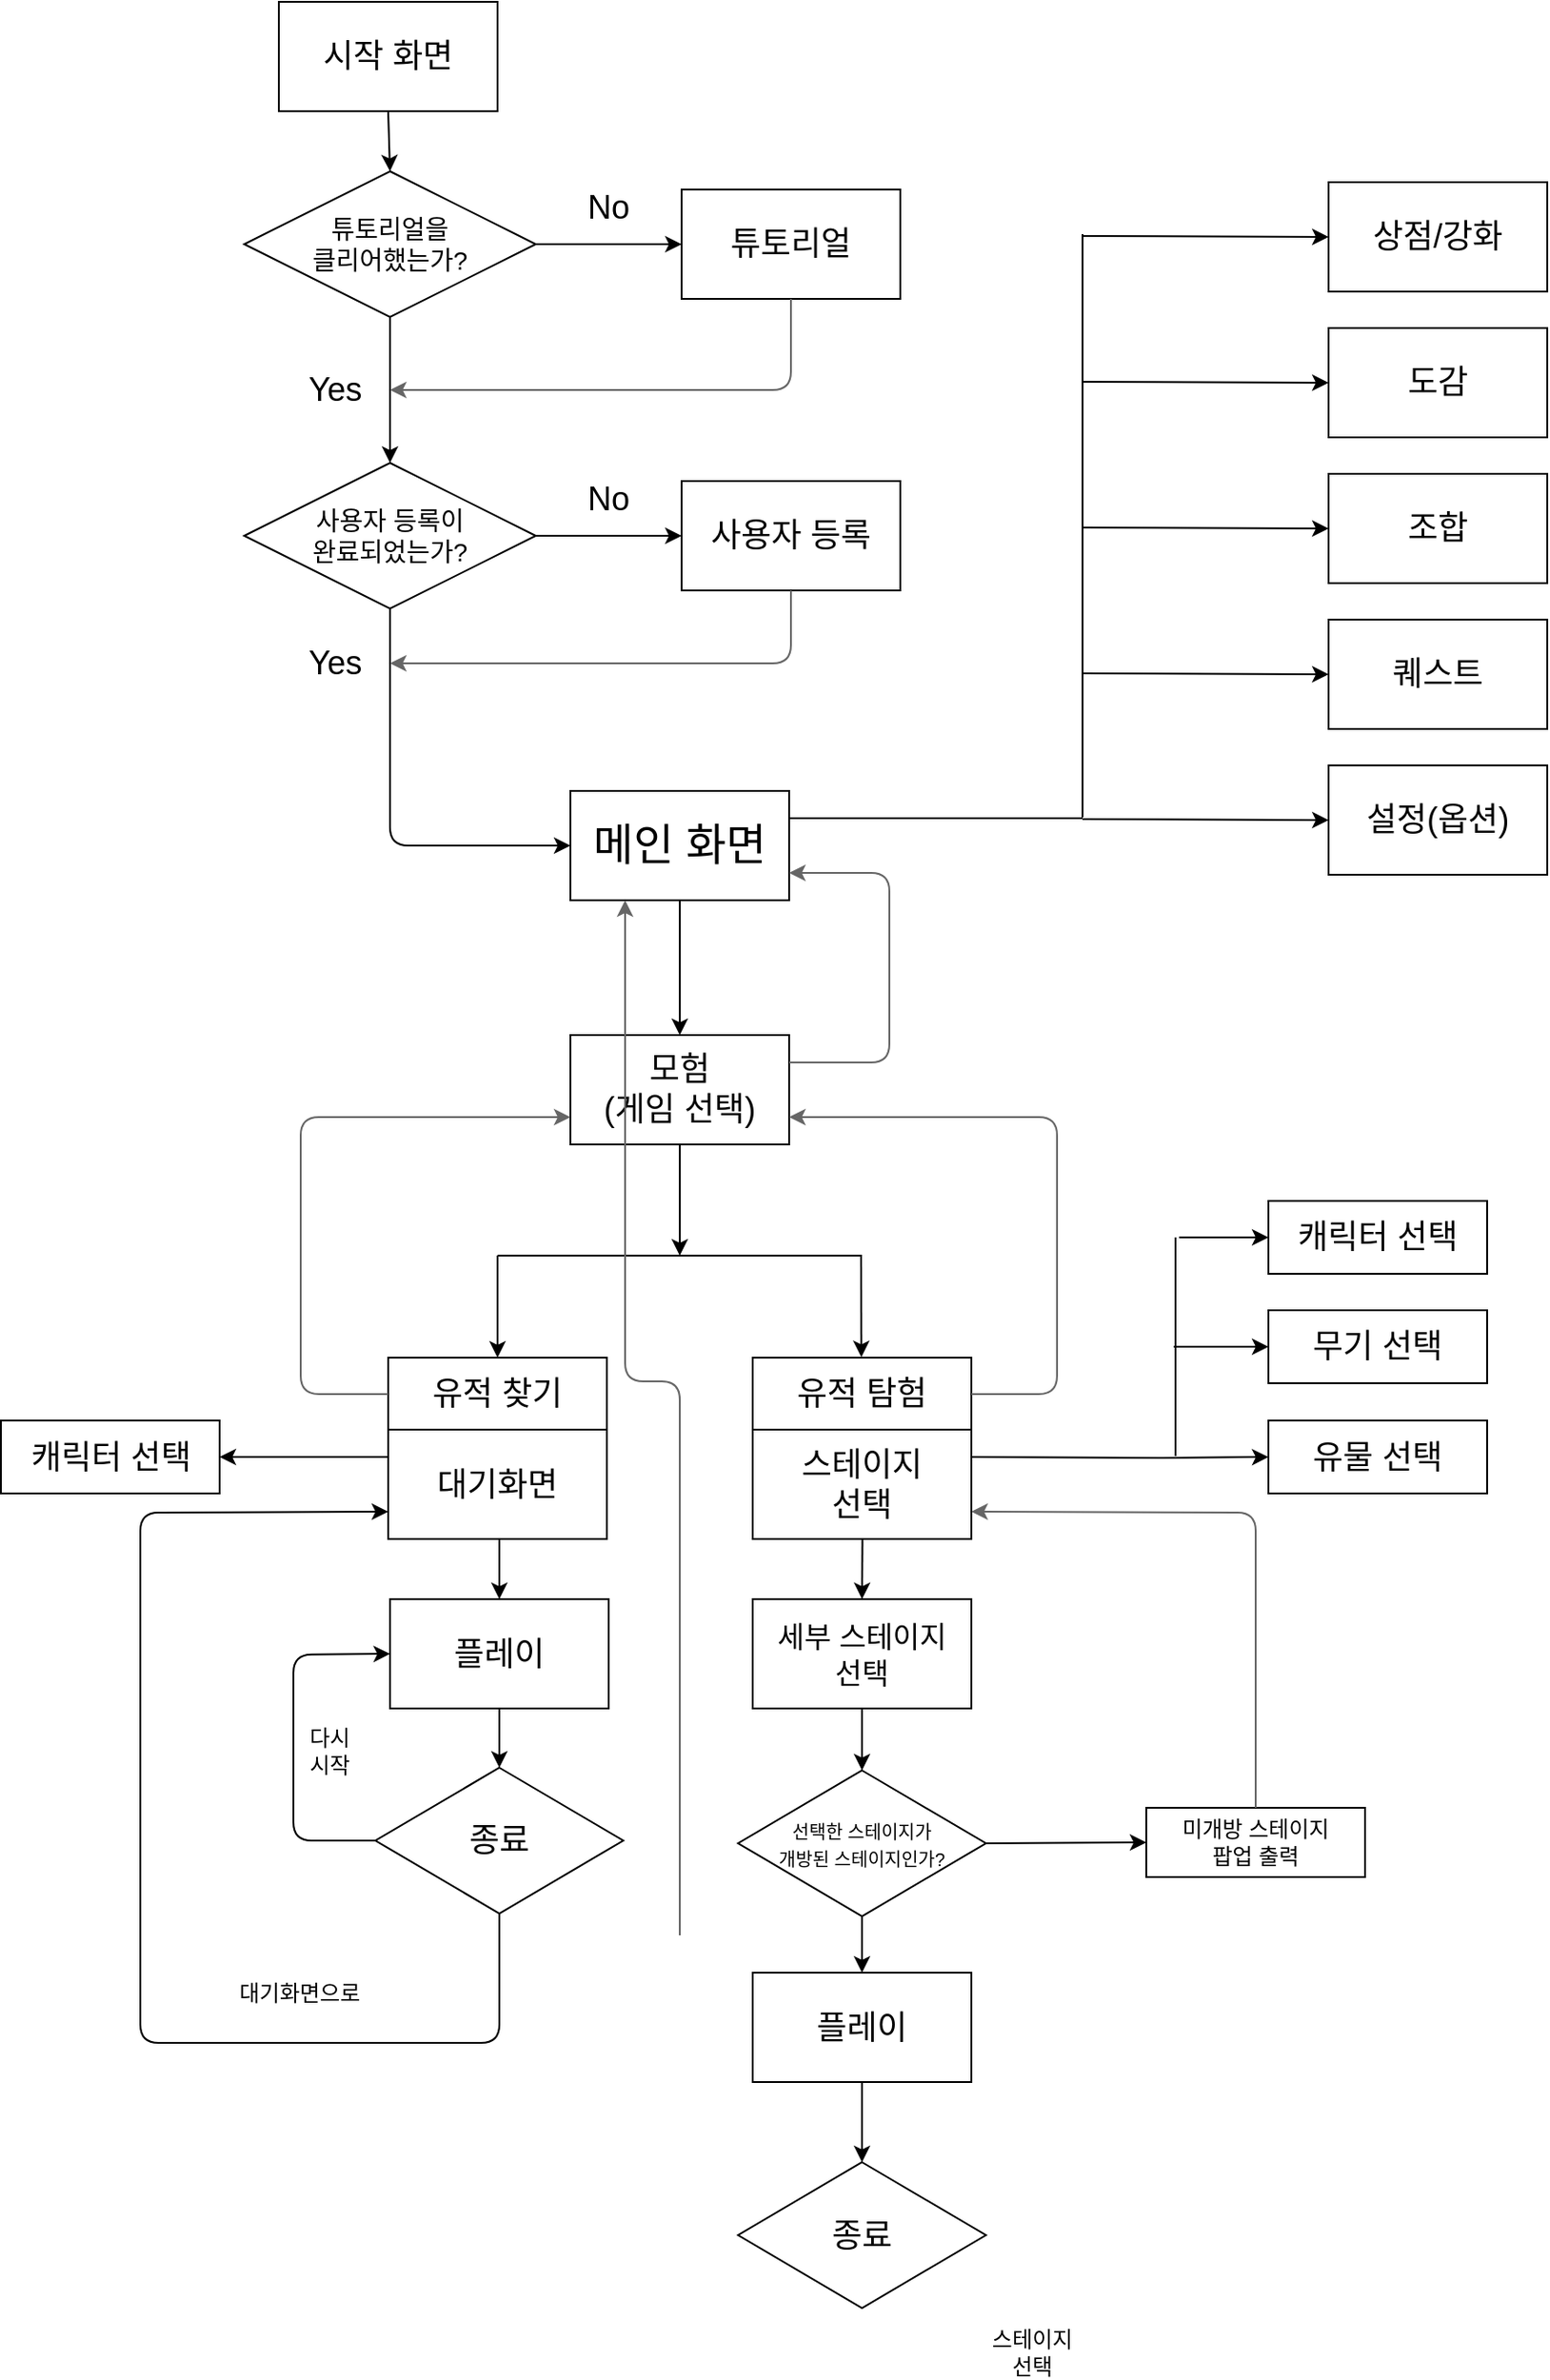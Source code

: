 <mxfile version="10.6.3" type="github"><diagram name="Page-1" id="edf60f1a-56cd-e834-aa8a-f176f3a09ee4"><mxGraphModel dx="1165" dy="750" grid="0" gridSize="10" guides="1" tooltips="1" connect="1" arrows="1" fold="1" page="1" pageScale="1" pageWidth="1200" pageHeight="1500" background="#ffffff" math="0" shadow="0"><root><mxCell id="0"/><mxCell id="1" parent="0"/><mxCell id="Gc9QhGea8NeeS_bH-8tl-3" value="&lt;font style=&quot;font-size: 18px&quot;&gt;모험&lt;br&gt;(게임 선택)&lt;br&gt;&lt;/font&gt;" style="rounded=0;whiteSpace=wrap;html=1;" vertex="1" parent="1"><mxGeometry x="460" y="607" width="120" height="60" as="geometry"/></mxCell><mxCell id="-a4ElGShlZKuBSlE3AAH-1" value="&lt;font style=&quot;font-size: 18px&quot;&gt;시작 화면&lt;/font&gt;" style="rounded=0;whiteSpace=wrap;html=1;" parent="1" vertex="1"><mxGeometry x="300" y="40" width="120" height="60" as="geometry"/></mxCell><mxCell id="-a4ElGShlZKuBSlE3AAH-5" value="" style="edgeStyle=orthogonalEdgeStyle;rounded=0;orthogonalLoop=1;jettySize=auto;html=1;" parent="1" source="-a4ElGShlZKuBSlE3AAH-2" edge="1"><mxGeometry relative="1" as="geometry"><mxPoint x="361" y="293" as="targetPoint"/><Array as="points"><mxPoint x="361" y="263"/><mxPoint x="361" y="263"/></Array></mxGeometry></mxCell><mxCell id="-a4ElGShlZKuBSlE3AAH-7" value="" style="edgeStyle=orthogonalEdgeStyle;rounded=0;orthogonalLoop=1;jettySize=auto;html=1;" parent="1" source="-a4ElGShlZKuBSlE3AAH-2" edge="1"><mxGeometry relative="1" as="geometry"><mxPoint x="521" y="173" as="targetPoint"/></mxGeometry></mxCell><mxCell id="-a4ElGShlZKuBSlE3AAH-2" value="&lt;font&gt;&lt;font style=&quot;font-size: 14px&quot;&gt;튜토리얼을&lt;br&gt;클리어했는가?&lt;/font&gt;&lt;br&gt;&lt;/font&gt;" style="rhombus;whiteSpace=wrap;html=1;" parent="1" vertex="1"><mxGeometry x="281" y="133" width="160" height="80" as="geometry"/></mxCell><mxCell id="-a4ElGShlZKuBSlE3AAH-3" value="" style="endArrow=classic;html=1;exitX=0.5;exitY=1;exitDx=0;exitDy=0;entryX=0.5;entryY=0;entryDx=0;entryDy=0;" parent="1" source="-a4ElGShlZKuBSlE3AAH-1" target="-a4ElGShlZKuBSlE3AAH-2" edge="1"><mxGeometry width="50" height="50" relative="1" as="geometry"><mxPoint x="281" y="320" as="sourcePoint"/><mxPoint x="361" y="160" as="targetPoint"/></mxGeometry></mxCell><mxCell id="-a4ElGShlZKuBSlE3AAH-8" value="&lt;font style=&quot;font-size: 18px&quot;&gt;Yes&lt;/font&gt;" style="text;html=1;strokeColor=none;fillColor=none;align=center;verticalAlign=middle;whiteSpace=wrap;rounded=0;" parent="1" vertex="1"><mxGeometry x="311" y="243" width="40" height="20" as="geometry"/></mxCell><mxCell id="-a4ElGShlZKuBSlE3AAH-11" value="&lt;font style=&quot;font-size: 18px&quot;&gt;No&lt;/font&gt;" style="text;html=1;strokeColor=none;fillColor=none;align=center;verticalAlign=middle;whiteSpace=wrap;rounded=0;" parent="1" vertex="1"><mxGeometry x="461" y="143" width="40" height="20" as="geometry"/></mxCell><mxCell id="-a4ElGShlZKuBSlE3AAH-12" value="&lt;font style=&quot;font-size: 18px&quot;&gt;튜토리얼&lt;/font&gt;" style="rounded=0;whiteSpace=wrap;html=1;" parent="1" vertex="1"><mxGeometry x="521" y="143" width="120" height="60" as="geometry"/></mxCell><mxCell id="-a4ElGShlZKuBSlE3AAH-13" value="&lt;font style=&quot;font-size: 18px&quot;&gt;사용자 등록&lt;/font&gt;" style="rounded=0;whiteSpace=wrap;html=1;" parent="1" vertex="1"><mxGeometry x="521" y="303" width="120" height="60" as="geometry"/></mxCell><mxCell id="-a4ElGShlZKuBSlE3AAH-15" value="" style="endArrow=classic;html=1;exitX=0.5;exitY=1;exitDx=0;exitDy=0;fillColor=#f5f5f5;strokeColor=#666666;" parent="1" source="-a4ElGShlZKuBSlE3AAH-12" edge="1"><mxGeometry width="50" height="50" relative="1" as="geometry"><mxPoint x="281" y="423" as="sourcePoint"/><mxPoint x="361" y="253" as="targetPoint"/><Array as="points"><mxPoint x="581" y="253"/></Array></mxGeometry></mxCell><mxCell id="-a4ElGShlZKuBSlE3AAH-16" value="&lt;font&gt;&lt;font style=&quot;font-size: 14px&quot;&gt;사용자 등록이&lt;br&gt;완료되었는가?&lt;/font&gt;&lt;br&gt;&lt;/font&gt;" style="rhombus;whiteSpace=wrap;html=1;" parent="1" vertex="1"><mxGeometry x="281" y="293" width="160" height="80" as="geometry"/></mxCell><mxCell id="-a4ElGShlZKuBSlE3AAH-18" value="&lt;font style=&quot;font-size: 24px&quot;&gt;메인 화면&lt;/font&gt;" style="rounded=0;whiteSpace=wrap;html=1;" parent="1" vertex="1"><mxGeometry x="460" y="473" width="120" height="60" as="geometry"/></mxCell><mxCell id="-a4ElGShlZKuBSlE3AAH-19" value="" style="endArrow=classic;html=1;entryX=0;entryY=0.5;entryDx=0;entryDy=0;exitX=0.5;exitY=1;exitDx=0;exitDy=0;" parent="1" source="-a4ElGShlZKuBSlE3AAH-16" target="-a4ElGShlZKuBSlE3AAH-18" edge="1"><mxGeometry width="50" height="50" relative="1" as="geometry"><mxPoint x="281" y="573" as="sourcePoint"/><mxPoint x="331" y="523" as="targetPoint"/><Array as="points"><mxPoint x="361" y="503"/></Array></mxGeometry></mxCell><mxCell id="-a4ElGShlZKuBSlE3AAH-20" value="" style="edgeStyle=orthogonalEdgeStyle;rounded=0;orthogonalLoop=1;jettySize=auto;html=1;" parent="1" edge="1"><mxGeometry relative="1" as="geometry"><mxPoint x="441" y="333" as="sourcePoint"/><mxPoint x="521" y="333" as="targetPoint"/></mxGeometry></mxCell><mxCell id="-a4ElGShlZKuBSlE3AAH-21" value="&lt;font style=&quot;font-size: 18px&quot;&gt;Yes&lt;/font&gt;" style="text;html=1;strokeColor=none;fillColor=none;align=center;verticalAlign=middle;whiteSpace=wrap;rounded=0;" parent="1" vertex="1"><mxGeometry x="311" y="393" width="40" height="20" as="geometry"/></mxCell><mxCell id="-a4ElGShlZKuBSlE3AAH-22" value="&lt;font style=&quot;font-size: 18px&quot;&gt;No&lt;/font&gt;" style="text;html=1;strokeColor=none;fillColor=none;align=center;verticalAlign=middle;whiteSpace=wrap;rounded=0;" parent="1" vertex="1"><mxGeometry x="461" y="303" width="40" height="20" as="geometry"/></mxCell><mxCell id="-a4ElGShlZKuBSlE3AAH-24" value="" style="endArrow=classic;html=1;exitX=0.5;exitY=1;exitDx=0;exitDy=0;fillColor=#f5f5f5;strokeColor=#666666;" parent="1" source="-a4ElGShlZKuBSlE3AAH-13" edge="1"><mxGeometry width="50" height="50" relative="1" as="geometry"><mxPoint x="591" y="368" as="sourcePoint"/><mxPoint x="361" y="403" as="targetPoint"/><Array as="points"><mxPoint x="581" y="403"/></Array></mxGeometry></mxCell><mxCell id="-a4ElGShlZKuBSlE3AAH-25" value="" style="endArrow=none;html=1;" parent="1" edge="1"><mxGeometry width="50" height="50" relative="1" as="geometry"><mxPoint x="741" y="488" as="sourcePoint"/><mxPoint x="580" y="488" as="targetPoint"/></mxGeometry></mxCell><mxCell id="-a4ElGShlZKuBSlE3AAH-26" value="" style="endArrow=none;html=1;" parent="1" edge="1"><mxGeometry width="50" height="50" relative="1" as="geometry"><mxPoint x="741" y="487.5" as="sourcePoint"/><mxPoint x="741" y="167.5" as="targetPoint"/></mxGeometry></mxCell><mxCell id="-a4ElGShlZKuBSlE3AAH-27" value="" style="endArrow=classic;html=1;entryX=0;entryY=0.5;entryDx=0;entryDy=0;" parent="1" target="-a4ElGShlZKuBSlE3AAH-28" edge="1"><mxGeometry width="50" height="50" relative="1" as="geometry"><mxPoint x="741" y="168.5" as="sourcePoint"/><mxPoint x="791" y="128.5" as="targetPoint"/></mxGeometry></mxCell><mxCell id="-a4ElGShlZKuBSlE3AAH-28" value="&lt;font style=&quot;font-size: 18px&quot;&gt;상점/강화&lt;/font&gt;" style="rounded=0;whiteSpace=wrap;html=1;" parent="1" vertex="1"><mxGeometry x="876.0" y="139" width="120" height="60" as="geometry"/></mxCell><mxCell id="-a4ElGShlZKuBSlE3AAH-33" value="" style="endArrow=classic;html=1;entryX=0;entryY=0.5;entryDx=0;entryDy=0;" parent="1" target="-a4ElGShlZKuBSlE3AAH-34" edge="1"><mxGeometry width="50" height="50" relative="1" as="geometry"><mxPoint x="741.0" y="248.5" as="sourcePoint"/><mxPoint x="791" y="208.5" as="targetPoint"/></mxGeometry></mxCell><mxCell id="-a4ElGShlZKuBSlE3AAH-34" value="&lt;font style=&quot;font-size: 18px&quot;&gt;도감&lt;/font&gt;" style="rounded=0;whiteSpace=wrap;html=1;" parent="1" vertex="1"><mxGeometry x="876.0" y="219" width="120" height="60" as="geometry"/></mxCell><mxCell id="-a4ElGShlZKuBSlE3AAH-35" value="" style="endArrow=classic;html=1;entryX=0;entryY=0.5;entryDx=0;entryDy=0;" parent="1" target="-a4ElGShlZKuBSlE3AAH-36" edge="1"><mxGeometry width="50" height="50" relative="1" as="geometry"><mxPoint x="741.0" y="328.5" as="sourcePoint"/><mxPoint x="791" y="288.5" as="targetPoint"/></mxGeometry></mxCell><mxCell id="-a4ElGShlZKuBSlE3AAH-36" value="&lt;font style=&quot;font-size: 18px&quot;&gt;조합&lt;/font&gt;" style="rounded=0;whiteSpace=wrap;html=1;" parent="1" vertex="1"><mxGeometry x="876.0" y="299" width="120" height="60" as="geometry"/></mxCell><mxCell id="-a4ElGShlZKuBSlE3AAH-39" value="" style="endArrow=classic;html=1;entryX=0;entryY=0.5;entryDx=0;entryDy=0;" parent="1" target="-a4ElGShlZKuBSlE3AAH-40" edge="1"><mxGeometry width="50" height="50" relative="1" as="geometry"><mxPoint x="741.0" y="408.5" as="sourcePoint"/><mxPoint x="791" y="368.5" as="targetPoint"/></mxGeometry></mxCell><mxCell id="-a4ElGShlZKuBSlE3AAH-40" value="&lt;font style=&quot;font-size: 18px&quot;&gt;퀘스트&lt;/font&gt;" style="rounded=0;whiteSpace=wrap;html=1;" parent="1" vertex="1"><mxGeometry x="876.0" y="379" width="120" height="60" as="geometry"/></mxCell><mxCell id="-a4ElGShlZKuBSlE3AAH-43" value="" style="endArrow=classic;html=1;entryX=0;entryY=0.5;entryDx=0;entryDy=0;" parent="1" target="-a4ElGShlZKuBSlE3AAH-44" edge="1"><mxGeometry width="50" height="50" relative="1" as="geometry"><mxPoint x="741.0" y="488.5" as="sourcePoint"/><mxPoint x="791" y="448.5" as="targetPoint"/></mxGeometry></mxCell><mxCell id="-a4ElGShlZKuBSlE3AAH-44" value="&lt;font style=&quot;font-size: 18px&quot;&gt;설정(옵션)&lt;/font&gt;" style="rounded=0;whiteSpace=wrap;html=1;" parent="1" vertex="1"><mxGeometry x="876.0" y="459" width="120" height="60" as="geometry"/></mxCell><mxCell id="-a4ElGShlZKuBSlE3AAH-46" value="" style="endArrow=none;html=1;" parent="1" edge="1"><mxGeometry width="50" height="50" relative="1" as="geometry"><mxPoint x="420" y="728" as="sourcePoint"/><mxPoint x="620" y="728" as="targetPoint"/></mxGeometry></mxCell><mxCell id="-a4ElGShlZKuBSlE3AAH-49" value="&lt;font style=&quot;font-size: 18px&quot;&gt;유적 찾기&lt;/font&gt;" style="rounded=0;whiteSpace=wrap;html=1;" parent="1" vertex="1"><mxGeometry x="360" y="784" width="120" height="40" as="geometry"/></mxCell><mxCell id="-a4ElGShlZKuBSlE3AAH-50" value="&lt;font style=&quot;font-size: 18px&quot;&gt;유적 탐험&lt;/font&gt;" style="rounded=0;whiteSpace=wrap;html=1;" parent="1" vertex="1"><mxGeometry x="560" y="784" width="120" height="40" as="geometry"/></mxCell><mxCell id="-a4ElGShlZKuBSlE3AAH-51" value="&lt;font style=&quot;font-size: 18px&quot;&gt;스테이지&lt;br&gt;선택&lt;/font&gt;&lt;br&gt;" style="rounded=0;whiteSpace=wrap;html=1;" parent="1" vertex="1"><mxGeometry x="560" y="823.5" width="120" height="60" as="geometry"/></mxCell><mxCell id="-a4ElGShlZKuBSlE3AAH-52" value="" style="endArrow=classic;html=1;entryX=0.5;entryY=0;entryDx=0;entryDy=0;" parent="1" target="-a4ElGShlZKuBSlE3AAH-49" edge="1"><mxGeometry width="50" height="50" relative="1" as="geometry"><mxPoint x="420" y="728" as="sourcePoint"/><mxPoint x="331" y="945" as="targetPoint"/><Array as="points"><mxPoint x="420" y="728"/></Array></mxGeometry></mxCell><mxCell id="-a4ElGShlZKuBSlE3AAH-53" value="" style="endArrow=classic;html=1;entryX=0.5;entryY=0;entryDx=0;entryDy=0;" parent="1" edge="1"><mxGeometry width="50" height="50" relative="1" as="geometry"><mxPoint x="619.5" y="728" as="sourcePoint"/><mxPoint x="619.643" y="783.714" as="targetPoint"/><Array as="points"><mxPoint x="619.5" y="728"/></Array></mxGeometry></mxCell><mxCell id="-a4ElGShlZKuBSlE3AAH-55" value="&lt;font style=&quot;font-size: 18px&quot;&gt;대기화면&lt;/font&gt;" style="rounded=0;whiteSpace=wrap;html=1;" parent="1" vertex="1"><mxGeometry x="360" y="823.5" width="120" height="60" as="geometry"/></mxCell><mxCell id="-a4ElGShlZKuBSlE3AAH-59" value="&lt;font style=&quot;font-size: 18px&quot;&gt;플레이&lt;br&gt;&lt;/font&gt;" style="rounded=0;whiteSpace=wrap;html=1;" parent="1" vertex="1"><mxGeometry x="361" y="916.5" width="120" height="60" as="geometry"/></mxCell><mxCell id="-a4ElGShlZKuBSlE3AAH-60" value="" style="endArrow=classic;html=1;entryX=0.5;entryY=0;entryDx=0;entryDy=0;" parent="1" target="-a4ElGShlZKuBSlE3AAH-59" edge="1"><mxGeometry width="50" height="50" relative="1" as="geometry"><mxPoint x="421" y="883.5" as="sourcePoint"/><mxPoint x="332" y="1100.5" as="targetPoint"/><Array as="points"><mxPoint x="421" y="883.5"/></Array></mxGeometry></mxCell><mxCell id="-a4ElGShlZKuBSlE3AAH-62" value="&lt;span style=&quot;font-size: 18px&quot;&gt;플레이&lt;/span&gt;&lt;br&gt;" style="rounded=0;whiteSpace=wrap;html=1;" parent="1" vertex="1"><mxGeometry x="560" y="1121.5" width="120" height="60" as="geometry"/></mxCell><mxCell id="-a4ElGShlZKuBSlE3AAH-63" value="" style="endArrow=classic;html=1;exitX=0.5;exitY=1;exitDx=0;exitDy=0;entryX=0.5;entryY=0;entryDx=0;entryDy=0;" parent="1" target="Gc9QhGea8NeeS_bH-8tl-43" edge="1"><mxGeometry width="50" height="50" relative="1" as="geometry"><mxPoint x="620.235" y="883.529" as="sourcePoint"/><mxPoint x="656" y="904" as="targetPoint"/></mxGeometry></mxCell><mxCell id="-a4ElGShlZKuBSlE3AAH-64" value="&lt;font style=&quot;font-size: 18px&quot;&gt;종료&lt;/font&gt;" style="rhombus;whiteSpace=wrap;html=1;" parent="1" vertex="1"><mxGeometry x="552" y="1225.5" width="136" height="80" as="geometry"/></mxCell><mxCell id="-a4ElGShlZKuBSlE3AAH-65" value="" style="endArrow=classic;html=1;exitX=0.5;exitY=1;exitDx=0;exitDy=0;entryX=0.5;entryY=0;entryDx=0;entryDy=0;" parent="1" source="-a4ElGShlZKuBSlE3AAH-62" target="-a4ElGShlZKuBSlE3AAH-64" edge="1"><mxGeometry width="50" height="50" relative="1" as="geometry"><mxPoint x="654" y="1210" as="sourcePoint"/><mxPoint x="636" y="1219" as="targetPoint"/></mxGeometry></mxCell><mxCell id="-a4ElGShlZKuBSlE3AAH-67" value="&lt;font style=&quot;font-size: 18px&quot;&gt;종료&lt;/font&gt;" style="rhombus;whiteSpace=wrap;html=1;" parent="1" vertex="1"><mxGeometry x="353" y="1009" width="136" height="80" as="geometry"/></mxCell><mxCell id="-a4ElGShlZKuBSlE3AAH-68" value="" style="endArrow=classic;html=1;exitX=0.5;exitY=1;exitDx=0;exitDy=0;entryX=0.5;entryY=0;entryDx=0;entryDy=0;" parent="1" target="-a4ElGShlZKuBSlE3AAH-67" edge="1"><mxGeometry width="50" height="50" relative="1" as="geometry"><mxPoint x="421" y="976.5" as="sourcePoint"/><mxPoint x="437" y="1002.5" as="targetPoint"/></mxGeometry></mxCell><mxCell id="-a4ElGShlZKuBSlE3AAH-72" value="" style="endArrow=classic;html=1;exitX=0.5;exitY=1;exitDx=0;exitDy=0;entryX=0;entryY=0.75;entryDx=0;entryDy=0;" parent="1" source="-a4ElGShlZKuBSlE3AAH-67" target="-a4ElGShlZKuBSlE3AAH-55" edge="1"><mxGeometry width="50" height="50" relative="1" as="geometry"><mxPoint x="140" y="1059.5" as="sourcePoint"/><mxPoint x="200" y="823.5" as="targetPoint"/><Array as="points"><mxPoint x="421" y="1160"/><mxPoint x="224" y="1160"/><mxPoint x="224" y="869"/></Array></mxGeometry></mxCell><mxCell id="-a4ElGShlZKuBSlE3AAH-73" value="" style="endArrow=classic;html=1;exitX=0;exitY=0.5;exitDx=0;exitDy=0;entryX=0;entryY=0.5;entryDx=0;entryDy=0;" parent="1" source="-a4ElGShlZKuBSlE3AAH-67" target="-a4ElGShlZKuBSlE3AAH-59" edge="1"><mxGeometry width="50" height="50" relative="1" as="geometry"><mxPoint x="232" y="1028" as="sourcePoint"/><mxPoint x="224" y="925" as="targetPoint"/><Array as="points"><mxPoint x="308" y="1049"/><mxPoint x="308" y="947"/></Array></mxGeometry></mxCell><mxCell id="-a4ElGShlZKuBSlE3AAH-75" value="" style="endArrow=classic;html=1;entryX=0.25;entryY=1;entryDx=0;entryDy=0;fillColor=#f5f5f5;strokeColor=#666666;" parent="1" target="-a4ElGShlZKuBSlE3AAH-18" edge="1"><mxGeometry width="50" height="50" relative="1" as="geometry"><mxPoint x="520" y="1101" as="sourcePoint"/><mxPoint x="490" y="551" as="targetPoint"/><Array as="points"><mxPoint x="520" y="797"/><mxPoint x="490" y="797"/></Array></mxGeometry></mxCell><mxCell id="-a4ElGShlZKuBSlE3AAH-76" value="다시&lt;br&gt;시작&lt;br&gt;" style="text;html=1;strokeColor=none;fillColor=none;align=center;verticalAlign=middle;whiteSpace=wrap;rounded=0;" parent="1" vertex="1"><mxGeometry x="307.5" y="989.5" width="40" height="20" as="geometry"/></mxCell><mxCell id="-a4ElGShlZKuBSlE3AAH-78" value="스테이지&lt;br&gt;선택&lt;br&gt;" style="text;html=1;strokeColor=none;fillColor=none;align=center;verticalAlign=middle;whiteSpace=wrap;rounded=0;" parent="1" vertex="1"><mxGeometry x="659.5" y="1316.5" width="107" height="26" as="geometry"/></mxCell><mxCell id="-a4ElGShlZKuBSlE3AAH-79" value="대기화면으로&lt;br&gt;" style="text;html=1;strokeColor=none;fillColor=none;align=center;verticalAlign=middle;whiteSpace=wrap;rounded=0;" parent="1" vertex="1"><mxGeometry x="257.5" y="1119.5" width="107" height="26" as="geometry"/></mxCell><mxCell id="Gc9QhGea8NeeS_bH-8tl-4" value="" style="endArrow=classic;html=1;exitX=0.5;exitY=1;exitDx=0;exitDy=0;entryX=0.5;entryY=0;entryDx=0;entryDy=0;" edge="1" parent="1" source="-a4ElGShlZKuBSlE3AAH-18" target="Gc9QhGea8NeeS_bH-8tl-3"><mxGeometry width="50" height="50" relative="1" as="geometry"><mxPoint x="684" y="872.5" as="sourcePoint"/><mxPoint x="734" y="822.5" as="targetPoint"/></mxGeometry></mxCell><mxCell id="Gc9QhGea8NeeS_bH-8tl-5" value="" style="endArrow=classic;html=1;exitX=0.5;exitY=1;exitDx=0;exitDy=0;" edge="1" parent="1" source="Gc9QhGea8NeeS_bH-8tl-3"><mxGeometry width="50" height="50" relative="1" as="geometry"><mxPoint x="535" y="674" as="sourcePoint"/><mxPoint x="520" y="728" as="targetPoint"/></mxGeometry></mxCell><mxCell id="Gc9QhGea8NeeS_bH-8tl-6" value="" style="endArrow=classic;html=1;entryX=1;entryY=0.75;entryDx=0;entryDy=0;exitX=1;exitY=0.25;exitDx=0;exitDy=0;fillColor=#f5f5f5;strokeColor=#666666;" edge="1" parent="1" source="Gc9QhGea8NeeS_bH-8tl-3" target="-a4ElGShlZKuBSlE3AAH-18"><mxGeometry width="50" height="50" relative="1" as="geometry"><mxPoint x="635" y="593" as="sourcePoint"/><mxPoint x="595" y="521" as="targetPoint"/><Array as="points"><mxPoint x="635" y="622"/><mxPoint x="635" y="518"/></Array></mxGeometry></mxCell><mxCell id="Gc9QhGea8NeeS_bH-8tl-7" value="" style="endArrow=classic;html=1;entryX=1;entryY=0.75;entryDx=0;entryDy=0;exitX=1;exitY=0.5;exitDx=0;exitDy=0;fillColor=#f5f5f5;strokeColor=#666666;" edge="1" parent="1" source="-a4ElGShlZKuBSlE3AAH-50" target="Gc9QhGea8NeeS_bH-8tl-3"><mxGeometry width="50" height="50" relative="1" as="geometry"><mxPoint x="717" y="826" as="sourcePoint"/><mxPoint x="680" y="709.172" as="targetPoint"/><Array as="points"><mxPoint x="727" y="804"/><mxPoint x="727" y="652"/></Array></mxGeometry></mxCell><mxCell id="Gc9QhGea8NeeS_bH-8tl-8" value="" style="endArrow=classic;html=1;entryX=0;entryY=0.75;entryDx=0;entryDy=0;exitX=0;exitY=0.5;exitDx=0;exitDy=0;fillColor=#f5f5f5;strokeColor=#666666;" edge="1" parent="1" source="-a4ElGShlZKuBSlE3AAH-49" target="Gc9QhGea8NeeS_bH-8tl-3"><mxGeometry width="50" height="50" relative="1" as="geometry"><mxPoint x="690" y="823.345" as="sourcePoint"/><mxPoint x="590" y="661.966" as="targetPoint"/><Array as="points"><mxPoint x="312" y="804"/><mxPoint x="312" y="652"/></Array></mxGeometry></mxCell><mxCell id="Gc9QhGea8NeeS_bH-8tl-12" value="" style="endArrow=classic;html=1;exitX=0;exitY=0.25;exitDx=0;exitDy=0;entryX=1;entryY=0.5;entryDx=0;entryDy=0;" edge="1" parent="1" source="-a4ElGShlZKuBSlE3AAH-55" target="Gc9QhGea8NeeS_bH-8tl-13"><mxGeometry width="50" height="50" relative="1" as="geometry"><mxPoint x="400.103" y="791.69" as="sourcePoint"/><mxPoint x="268" y="848" as="targetPoint"/></mxGeometry></mxCell><mxCell id="Gc9QhGea8NeeS_bH-8tl-13" value="&lt;font style=&quot;font-size: 18px&quot;&gt;캐릭터 선택&lt;/font&gt;" style="rounded=0;whiteSpace=wrap;html=1;" vertex="1" parent="1"><mxGeometry x="147.5" y="818.5" width="120" height="40" as="geometry"/></mxCell><mxCell id="Gc9QhGea8NeeS_bH-8tl-19" value="" style="endArrow=classic;html=1;entryX=0;entryY=0.5;entryDx=0;entryDy=0;" edge="1" parent="1" target="Gc9QhGea8NeeS_bH-8tl-28"><mxGeometry width="50" height="50" relative="1" as="geometry"><mxPoint x="785" y="839" as="sourcePoint"/><mxPoint x="828" y="850" as="targetPoint"/></mxGeometry></mxCell><mxCell id="Gc9QhGea8NeeS_bH-8tl-20" value="" style="endArrow=none;html=1;exitX=1;exitY=0.25;exitDx=0;exitDy=0;" edge="1" parent="1" source="-a4ElGShlZKuBSlE3AAH-51"><mxGeometry width="50" height="50" relative="1" as="geometry"><mxPoint x="717" y="879" as="sourcePoint"/><mxPoint x="786" y="839" as="targetPoint"/></mxGeometry></mxCell><mxCell id="Gc9QhGea8NeeS_bH-8tl-23" value="&lt;font style=&quot;font-size: 18px&quot;&gt;캐릭터 선택&lt;/font&gt;" style="rounded=0;whiteSpace=wrap;html=1;" vertex="1" parent="1"><mxGeometry x="843" y="698" width="120" height="40" as="geometry"/></mxCell><mxCell id="Gc9QhGea8NeeS_bH-8tl-28" value="&lt;font style=&quot;font-size: 18px&quot;&gt;유물 선택&lt;br&gt;&lt;/font&gt;" style="rounded=0;whiteSpace=wrap;html=1;" vertex="1" parent="1"><mxGeometry x="843" y="818.5" width="120" height="40" as="geometry"/></mxCell><mxCell id="Gc9QhGea8NeeS_bH-8tl-31" value="" style="endArrow=none;html=1;" edge="1" parent="1"><mxGeometry width="50" height="50" relative="1" as="geometry"><mxPoint x="792" y="838" as="sourcePoint"/><mxPoint x="792" y="718" as="targetPoint"/></mxGeometry></mxCell><mxCell id="Gc9QhGea8NeeS_bH-8tl-32" value="" style="endArrow=classic;html=1;entryX=0;entryY=0.5;entryDx=0;entryDy=0;" edge="1" parent="1" target="Gc9QhGea8NeeS_bH-8tl-33"><mxGeometry width="50" height="50" relative="1" as="geometry"><mxPoint x="791" y="778" as="sourcePoint"/><mxPoint x="828" y="788" as="targetPoint"/></mxGeometry></mxCell><mxCell id="Gc9QhGea8NeeS_bH-8tl-33" value="&lt;font style=&quot;font-size: 18px&quot;&gt;무기 선택&lt;br&gt;&lt;/font&gt;" style="rounded=0;whiteSpace=wrap;html=1;" vertex="1" parent="1"><mxGeometry x="843" y="758" width="120" height="40" as="geometry"/></mxCell><mxCell id="Gc9QhGea8NeeS_bH-8tl-34" value="" style="endArrow=classic;html=1;entryX=0;entryY=0.5;entryDx=0;entryDy=0;" edge="1" parent="1" target="Gc9QhGea8NeeS_bH-8tl-23"><mxGeometry width="50" height="50" relative="1" as="geometry"><mxPoint x="794" y="718" as="sourcePoint"/><mxPoint x="853.143" y="788.143" as="targetPoint"/></mxGeometry></mxCell><mxCell id="Gc9QhGea8NeeS_bH-8tl-35" value="&lt;font style=&quot;font-size: 10px&quot;&gt;선택한 스테이지가&lt;br&gt;개방된 스테이지인가?&lt;/font&gt;&lt;br&gt;" style="rhombus;whiteSpace=wrap;html=1;" vertex="1" parent="1"><mxGeometry x="552" y="1010.5" width="136" height="80" as="geometry"/></mxCell><mxCell id="Gc9QhGea8NeeS_bH-8tl-36" value="" style="endArrow=classic;html=1;exitX=0.5;exitY=1;exitDx=0;exitDy=0;entryX=0.5;entryY=0;entryDx=0;entryDy=0;" edge="1" parent="1" source="Gc9QhGea8NeeS_bH-8tl-35" target="-a4ElGShlZKuBSlE3AAH-62"><mxGeometry width="50" height="50" relative="1" as="geometry"><mxPoint x="620" y="1110" as="sourcePoint"/><mxPoint x="816" y="1068" as="targetPoint"/></mxGeometry></mxCell><mxCell id="Gc9QhGea8NeeS_bH-8tl-40" value="&lt;font style=&quot;font-size: 12px&quot;&gt;미개방 스테이지&lt;br&gt;팝업 출력&lt;/font&gt;&lt;br&gt;" style="rounded=0;whiteSpace=wrap;html=1;" vertex="1" parent="1"><mxGeometry x="776" y="1031" width="120" height="38" as="geometry"/></mxCell><mxCell id="Gc9QhGea8NeeS_bH-8tl-41" value="" style="endArrow=classic;html=1;exitX=1;exitY=0.5;exitDx=0;exitDy=0;entryX=0;entryY=0.5;entryDx=0;entryDy=0;" edge="1" parent="1" source="Gc9QhGea8NeeS_bH-8tl-35" target="Gc9QhGea8NeeS_bH-8tl-40"><mxGeometry width="50" height="50" relative="1" as="geometry"><mxPoint x="696" y="987" as="sourcePoint"/><mxPoint x="746" y="937" as="targetPoint"/></mxGeometry></mxCell><mxCell id="Gc9QhGea8NeeS_bH-8tl-42" value="" style="endArrow=classic;html=1;exitX=0.5;exitY=0;exitDx=0;exitDy=0;entryX=1;entryY=0.75;entryDx=0;entryDy=0;fillColor=#f5f5f5;strokeColor=#666666;" edge="1" parent="1" source="Gc9QhGea8NeeS_bH-8tl-40" target="-a4ElGShlZKuBSlE3AAH-51"><mxGeometry width="50" height="50" relative="1" as="geometry"><mxPoint x="698" y="960" as="sourcePoint"/><mxPoint x="786" y="960" as="targetPoint"/><Array as="points"><mxPoint x="836" y="869"/></Array></mxGeometry></mxCell><mxCell id="Gc9QhGea8NeeS_bH-8tl-43" value="&lt;font style=&quot;font-size: 16px&quot;&gt;세부 스테이지&lt;br&gt;선택&lt;/font&gt;&lt;br&gt;" style="rounded=0;whiteSpace=wrap;html=1;" vertex="1" parent="1"><mxGeometry x="560" y="916.5" width="120" height="60" as="geometry"/></mxCell><mxCell id="Gc9QhGea8NeeS_bH-8tl-44" value="" style="endArrow=classic;html=1;exitX=0.5;exitY=1;exitDx=0;exitDy=0;entryX=0.5;entryY=0;entryDx=0;entryDy=0;" edge="1" parent="1" source="Gc9QhGea8NeeS_bH-8tl-43" target="Gc9QhGea8NeeS_bH-8tl-35"><mxGeometry width="50" height="50" relative="1" as="geometry"><mxPoint x="147" y="1413" as="sourcePoint"/><mxPoint x="197" y="1363" as="targetPoint"/></mxGeometry></mxCell></root></mxGraphModel></diagram></mxfile>